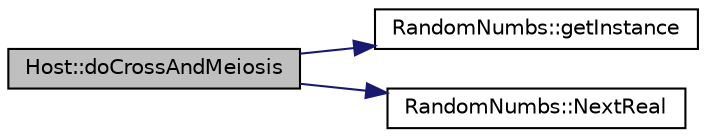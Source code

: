 digraph "Host::doCrossAndMeiosis"
{
  edge [fontname="Helvetica",fontsize="10",labelfontname="Helvetica",labelfontsize="10"];
  node [fontname="Helvetica",fontsize="10",shape=record];
  rankdir="LR";
  Node1 [label="Host::doCrossAndMeiosis",height=0.2,width=0.4,color="black", fillcolor="grey75", style="filled", fontcolor="black"];
  Node1 -> Node2 [color="midnightblue",fontsize="10",style="solid",fontname="Helvetica"];
  Node2 [label="RandomNumbs::getInstance",height=0.2,width=0.4,color="black", fillcolor="white", style="filled",URL="$class_random_numbs.html#a364c415e5105061274013a1e68576a64",tooltip="Core method. Gets the instance of a singleton class. "];
  Node1 -> Node3 [color="midnightblue",fontsize="10",style="solid",fontname="Helvetica"];
  Node3 [label="RandomNumbs::NextReal",height=0.2,width=0.4,color="black", fillcolor="white", style="filled",URL="$class_random_numbs.html#aaae77654579060738e55b46c8caba9a6",tooltip="Core method. Generates one real random number from a given interval with an uniform distribution..."];
}
